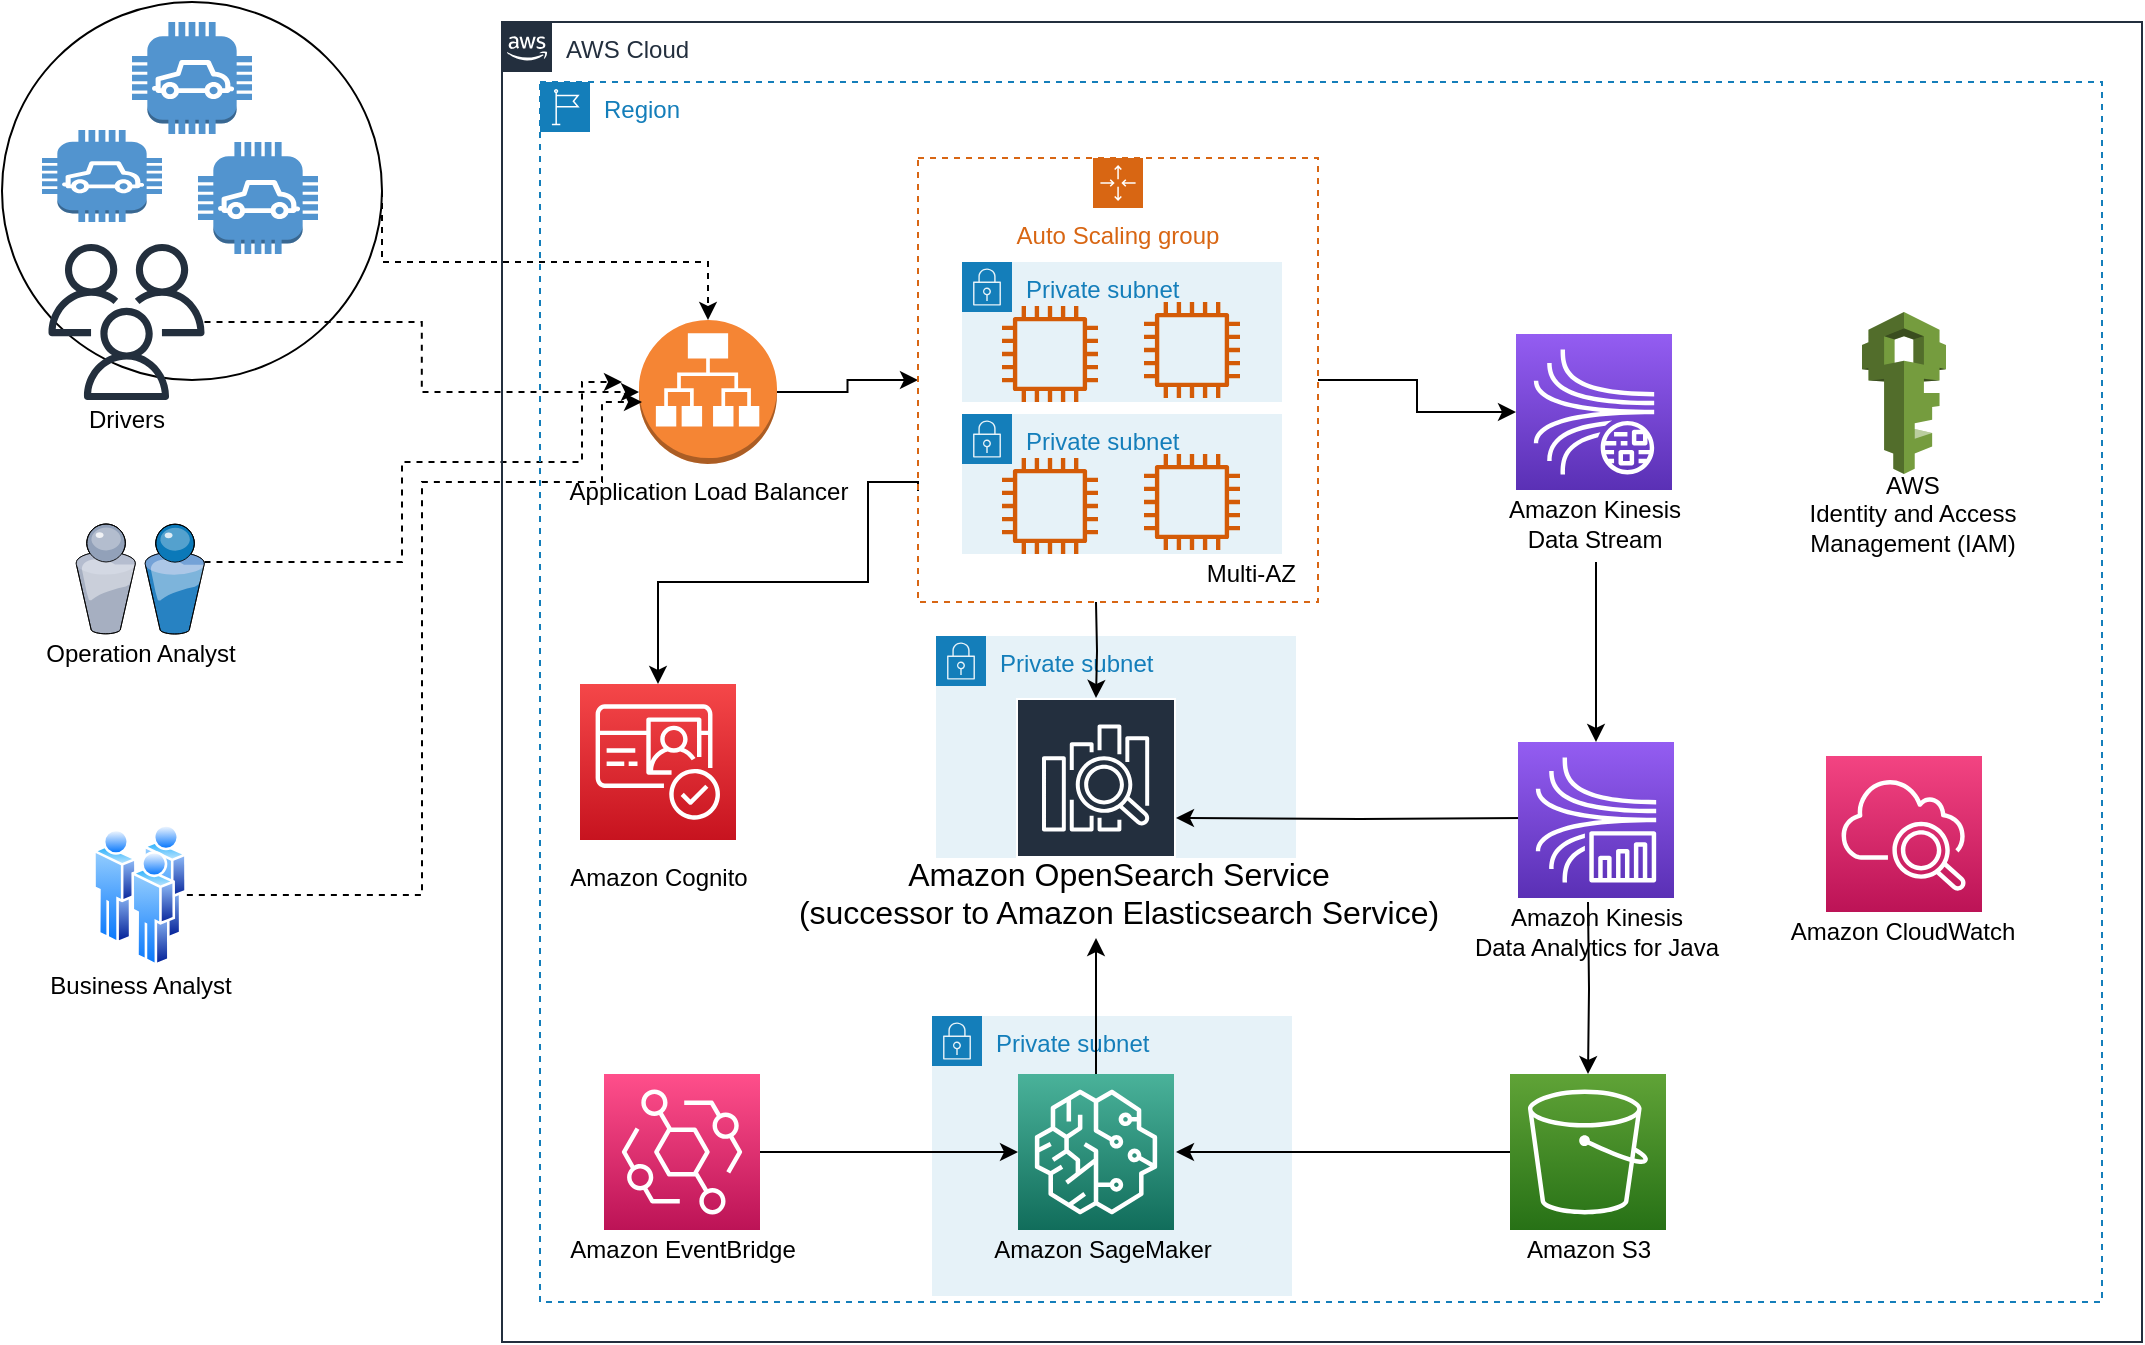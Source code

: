 <mxfile version="15.9.6" type="device"><diagram id="Qp_cH1HZq1RyCnZ13fwo" name="Page-1"><mxGraphModel dx="1135" dy="610" grid="1" gridSize="10" guides="1" tooltips="1" connect="1" arrows="1" fold="1" page="1" pageScale="1" pageWidth="827" pageHeight="1169" math="0" shadow="0"><root><mxCell id="0"/><mxCell id="1" parent="0"/><mxCell id="b0DeMyzF29aWKxRc-Y8Q-12" style="edgeStyle=orthogonalEdgeStyle;rounded=0;orthogonalLoop=1;jettySize=auto;html=1;dashed=1;entryX=0.5;entryY=0;entryDx=0;entryDy=0;entryPerimeter=0;exitX=1;exitY=0.5;exitDx=0;exitDy=0;" parent="1" source="b0DeMyzF29aWKxRc-Y8Q-35" target="b0DeMyzF29aWKxRc-Y8Q-17" edge="1"><mxGeometry relative="1" as="geometry"><mxPoint x="455" y="180" as="sourcePoint"/><mxPoint x="560" y="270" as="targetPoint"/><Array as="points"><mxPoint x="290" y="240"/><mxPoint x="453" y="240"/></Array></mxGeometry></mxCell><mxCell id="b0DeMyzF29aWKxRc-Y8Q-26" style="edgeStyle=orthogonalEdgeStyle;rounded=0;orthogonalLoop=1;jettySize=auto;html=1;exitX=1;exitY=0.5;exitDx=0;exitDy=0;exitPerimeter=0;" parent="1" source="b0DeMyzF29aWKxRc-Y8Q-17" target="t8f0AXNitQ1mcFZb5Vq5-17" edge="1"><mxGeometry relative="1" as="geometry"><mxPoint x="609" y="280" as="sourcePoint"/><mxPoint x="598" y="236" as="targetPoint"/><Array as="points"/></mxGeometry></mxCell><mxCell id="b0DeMyzF29aWKxRc-Y8Q-17" value="" style="outlineConnect=0;dashed=0;verticalLabelPosition=bottom;verticalAlign=top;align=center;html=1;shape=mxgraph.aws3.application_load_balancer;fillColor=#F58534;gradientColor=none;" parent="1" vertex="1"><mxGeometry x="418.5" y="269" width="69" height="72" as="geometry"/></mxCell><mxCell id="b0DeMyzF29aWKxRc-Y8Q-21" value="Application Load Balancer" style="text;html=1;resizable=0;autosize=1;align=center;verticalAlign=middle;points=[];fillColor=none;strokeColor=none;rounded=0;" parent="1" vertex="1"><mxGeometry x="378" y="345" width="150" height="20" as="geometry"/></mxCell><mxCell id="b0DeMyzF29aWKxRc-Y8Q-34" style="edgeStyle=orthogonalEdgeStyle;rounded=0;orthogonalLoop=1;jettySize=auto;html=1;entryX=0;entryY=0.5;entryDx=0;entryDy=0;entryPerimeter=0;exitX=1;exitY=0.5;exitDx=0;exitDy=0;" parent="1" target="b0DeMyzF29aWKxRc-Y8Q-71" edge="1" source="t8f0AXNitQ1mcFZb5Vq5-17"><mxGeometry relative="1" as="geometry"><mxPoint x="762" y="268" as="sourcePoint"/><mxPoint x="861" y="306" as="targetPoint"/></mxGeometry></mxCell><mxCell id="b0DeMyzF29aWKxRc-Y8Q-38" value="" style="sketch=0;points=[[0,0,0],[0.25,0,0],[0.5,0,0],[0.75,0,0],[1,0,0],[0,1,0],[0.25,1,0],[0.5,1,0],[0.75,1,0],[1,1,0],[0,0.25,0],[0,0.5,0],[0,0.75,0],[1,0.25,0],[1,0.5,0],[1,0.75,0]];outlineConnect=0;fontColor=#232F3E;gradientColor=#60A337;gradientDirection=north;fillColor=#277116;strokeColor=#ffffff;dashed=0;verticalLabelPosition=bottom;verticalAlign=top;align=center;html=1;fontSize=12;fontStyle=0;aspect=fixed;shape=mxgraph.aws4.resourceIcon;resIcon=mxgraph.aws4.s3;" parent="1" vertex="1"><mxGeometry x="854" y="646" width="78" height="78" as="geometry"/></mxCell><mxCell id="b0DeMyzF29aWKxRc-Y8Q-41" value="Amazon S3" style="text;html=1;resizable=0;autosize=1;align=center;verticalAlign=middle;points=[];fillColor=none;strokeColor=none;rounded=0;" parent="1" vertex="1"><mxGeometry x="853" y="724" width="80" height="20" as="geometry"/></mxCell><mxCell id="b0DeMyzF29aWKxRc-Y8Q-42" style="edgeStyle=orthogonalEdgeStyle;rounded=0;orthogonalLoop=1;jettySize=auto;html=1;" parent="1" target="b0DeMyzF29aWKxRc-Y8Q-38" edge="1"><mxGeometry relative="1" as="geometry"><mxPoint x="893" y="560" as="sourcePoint"/><mxPoint x="710" y="531" as="targetPoint"/></mxGeometry></mxCell><mxCell id="b0DeMyzF29aWKxRc-Y8Q-49" style="edgeStyle=orthogonalEdgeStyle;rounded=0;orthogonalLoop=1;jettySize=auto;html=1;exitX=0.51;exitY=1.133;exitDx=0;exitDy=0;exitPerimeter=0;entryX=0.5;entryY=0;entryDx=0;entryDy=0;entryPerimeter=0;" parent="1" source="b0DeMyzF29aWKxRc-Y8Q-70" target="b0DeMyzF29aWKxRc-Y8Q-67" edge="1"><mxGeometry relative="1" as="geometry"><mxPoint x="885" y="349.01" as="sourcePoint"/><mxPoint x="885" y="482" as="targetPoint"/></mxGeometry></mxCell><mxCell id="b0DeMyzF29aWKxRc-Y8Q-52" value="" style="aspect=fixed;perimeter=ellipsePerimeter;html=1;align=center;shadow=0;dashed=0;spacingTop=3;image;image=img/lib/active_directory/users.svg;" parent="1" vertex="1"><mxGeometry x="145.57" y="521" width="46.86" height="71" as="geometry"/></mxCell><mxCell id="b0DeMyzF29aWKxRc-Y8Q-54" value="" style="verticalLabelPosition=bottom;sketch=0;aspect=fixed;html=1;verticalAlign=top;strokeColor=none;align=center;outlineConnect=0;shape=mxgraph.citrix.users;" parent="1" vertex="1"><mxGeometry x="136.75" y="371" width="64.5" height="55" as="geometry"/></mxCell><mxCell id="b0DeMyzF29aWKxRc-Y8Q-57" value="Drivers" style="text;html=1;resizable=0;autosize=1;align=center;verticalAlign=middle;points=[];fillColor=none;strokeColor=none;rounded=0;" parent="1" vertex="1"><mxGeometry x="136.75" y="309" width="50" height="20" as="geometry"/></mxCell><mxCell id="b0DeMyzF29aWKxRc-Y8Q-62" value="Operation Analyst" style="text;html=1;resizable=0;autosize=1;align=center;verticalAlign=middle;points=[];fillColor=none;strokeColor=none;rounded=0;" parent="1" vertex="1"><mxGeometry x="114" y="426" width="110" height="20" as="geometry"/></mxCell><mxCell id="b0DeMyzF29aWKxRc-Y8Q-63" value="Business Analyst" style="text;html=1;resizable=0;autosize=1;align=center;verticalAlign=middle;points=[];fillColor=none;strokeColor=none;rounded=0;" parent="1" vertex="1"><mxGeometry x="114" y="592" width="110" height="20" as="geometry"/></mxCell><mxCell id="b0DeMyzF29aWKxRc-Y8Q-64" style="edgeStyle=orthogonalEdgeStyle;rounded=0;orthogonalLoop=1;jettySize=auto;html=1;dashed=1;" parent="1" source="b0DeMyzF29aWKxRc-Y8Q-54" edge="1"><mxGeometry relative="1" as="geometry"><mxPoint x="250" y="390" as="sourcePoint"/><mxPoint x="410" y="300" as="targetPoint"/><Array as="points"><mxPoint x="300" y="390"/><mxPoint x="300" y="340"/><mxPoint x="390" y="340"/><mxPoint x="390" y="300"/></Array></mxGeometry></mxCell><mxCell id="b0DeMyzF29aWKxRc-Y8Q-69" value="" style="group" parent="1" vertex="1" connectable="0"><mxGeometry x="846" y="276" width="100" height="110" as="geometry"/></mxCell><mxCell id="b0DeMyzF29aWKxRc-Y8Q-70" value="Amazon Kinesis&lt;br&gt;Data Stream" style="text;html=1;resizable=0;autosize=1;align=center;verticalAlign=middle;points=[];fillColor=none;strokeColor=none;rounded=0;" parent="b0DeMyzF29aWKxRc-Y8Q-69" vertex="1"><mxGeometry y="80" width="100" height="30" as="geometry"/></mxCell><mxCell id="b0DeMyzF29aWKxRc-Y8Q-71" value="" style="sketch=0;points=[[0,0,0],[0.25,0,0],[0.5,0,0],[0.75,0,0],[1,0,0],[0,1,0],[0.25,1,0],[0.5,1,0],[0.75,1,0],[1,1,0],[0,0.25,0],[0,0.5,0],[0,0.75,0],[1,0.25,0],[1,0.5,0],[1,0.75,0]];outlineConnect=0;fontColor=#232F3E;gradientColor=#945DF2;gradientDirection=north;fillColor=#5A30B5;strokeColor=#ffffff;dashed=0;verticalLabelPosition=bottom;verticalAlign=top;align=center;html=1;fontSize=12;fontStyle=0;aspect=fixed;shape=mxgraph.aws4.resourceIcon;resIcon=mxgraph.aws4.kinesis_data_streams;" parent="b0DeMyzF29aWKxRc-Y8Q-69" vertex="1"><mxGeometry x="11" width="78" height="78" as="geometry"/></mxCell><mxCell id="b0DeMyzF29aWKxRc-Y8Q-73" style="edgeStyle=orthogonalEdgeStyle;rounded=0;orthogonalLoop=1;jettySize=auto;html=1;dashed=1;exitX=1;exitY=0.5;exitDx=0;exitDy=0;" parent="1" source="b0DeMyzF29aWKxRc-Y8Q-52" edge="1"><mxGeometry relative="1" as="geometry"><mxPoint x="211.25" y="464.5" as="sourcePoint"/><mxPoint x="420" y="310" as="targetPoint"/><Array as="points"><mxPoint x="310" y="557"/><mxPoint x="310" y="350"/><mxPoint x="400" y="350"/><mxPoint x="400" y="310"/></Array></mxGeometry></mxCell><mxCell id="b0DeMyzF29aWKxRc-Y8Q-35" value="" style="ellipse;whiteSpace=wrap;html=1;" parent="1" vertex="1"><mxGeometry x="100" y="110" width="190" height="189" as="geometry"/></mxCell><mxCell id="b0DeMyzF29aWKxRc-Y8Q-3" value="" style="outlineConnect=0;dashed=0;verticalLabelPosition=bottom;verticalAlign=top;align=center;html=1;shape=mxgraph.aws3.car;fillColor=#5294CF;gradientColor=none;" parent="1" vertex="1"><mxGeometry x="165" y="120" width="60" height="56" as="geometry"/></mxCell><mxCell id="b0DeMyzF29aWKxRc-Y8Q-5" value="" style="outlineConnect=0;dashed=0;verticalLabelPosition=bottom;verticalAlign=top;align=center;html=1;shape=mxgraph.aws3.car;fillColor=#5294CF;gradientColor=none;" parent="1" vertex="1"><mxGeometry x="198" y="180" width="60" height="56" as="geometry"/></mxCell><mxCell id="b0DeMyzF29aWKxRc-Y8Q-6" value="" style="outlineConnect=0;dashed=0;verticalLabelPosition=bottom;verticalAlign=top;align=center;html=1;shape=mxgraph.aws3.car;fillColor=#5294CF;gradientColor=none;" parent="1" vertex="1"><mxGeometry x="120" y="174" width="60" height="46" as="geometry"/></mxCell><mxCell id="b0DeMyzF29aWKxRc-Y8Q-56" value="" style="sketch=0;outlineConnect=0;fontColor=#232F3E;gradientColor=none;fillColor=#232F3D;strokeColor=none;dashed=0;verticalLabelPosition=bottom;verticalAlign=top;align=center;html=1;fontSize=12;fontStyle=0;aspect=fixed;pointerEvents=1;shape=mxgraph.aws4.users;" parent="1" vertex="1"><mxGeometry x="123.25" y="231" width="78" height="78" as="geometry"/></mxCell><mxCell id="b0DeMyzF29aWKxRc-Y8Q-58" style="edgeStyle=orthogonalEdgeStyle;rounded=0;orthogonalLoop=1;jettySize=auto;html=1;dashed=1;entryX=0;entryY=0.5;entryDx=0;entryDy=0;entryPerimeter=0;" parent="1" source="b0DeMyzF29aWKxRc-Y8Q-56" target="b0DeMyzF29aWKxRc-Y8Q-17" edge="1"><mxGeometry relative="1" as="geometry"><mxPoint x="300" y="280" as="sourcePoint"/><mxPoint x="465" y="267" as="targetPoint"/><Array as="points"/></mxGeometry></mxCell><mxCell id="t8f0AXNitQ1mcFZb5Vq5-1" value="AWS Cloud" style="points=[[0,0],[0.25,0],[0.5,0],[0.75,0],[1,0],[1,0.25],[1,0.5],[1,0.75],[1,1],[0.75,1],[0.5,1],[0.25,1],[0,1],[0,0.75],[0,0.5],[0,0.25]];outlineConnect=0;gradientColor=none;html=1;whiteSpace=wrap;fontSize=12;fontStyle=0;container=0;pointerEvents=0;collapsible=0;recursiveResize=0;shape=mxgraph.aws4.group;grIcon=mxgraph.aws4.group_aws_cloud_alt;strokeColor=#232F3E;fillColor=none;verticalAlign=top;align=left;spacingLeft=30;fontColor=#232F3E;dashed=0;" parent="1" vertex="1"><mxGeometry x="350" y="120" width="820" height="660" as="geometry"/></mxCell><mxCell id="t8f0AXNitQ1mcFZb5Vq5-3" value="Private subnet" style="points=[[0,0],[0.25,0],[0.5,0],[0.75,0],[1,0],[1,0.25],[1,0.5],[1,0.75],[1,1],[0.75,1],[0.5,1],[0.25,1],[0,1],[0,0.75],[0,0.5],[0,0.25]];outlineConnect=0;gradientColor=none;html=1;whiteSpace=wrap;fontSize=12;fontStyle=0;container=1;pointerEvents=0;collapsible=0;recursiveResize=0;shape=mxgraph.aws4.group;grIcon=mxgraph.aws4.group_security_group;grStroke=0;strokeColor=#147EBA;fillColor=#E6F2F8;verticalAlign=top;align=left;spacingLeft=30;fontColor=#147EBA;dashed=0;" parent="1" vertex="1"><mxGeometry x="580" y="316" width="160" height="70" as="geometry"/></mxCell><mxCell id="b0DeMyzF29aWKxRc-Y8Q-24" value="" style="sketch=0;outlineConnect=0;fontColor=#232F3E;gradientColor=none;fillColor=#D45B07;strokeColor=none;dashed=0;verticalLabelPosition=bottom;verticalAlign=top;align=center;html=1;fontSize=12;fontStyle=0;aspect=fixed;pointerEvents=1;shape=mxgraph.aws4.instance2;" parent="t8f0AXNitQ1mcFZb5Vq5-3" vertex="1"><mxGeometry x="20" y="22" width="48" height="48" as="geometry"/></mxCell><mxCell id="b0DeMyzF29aWKxRc-Y8Q-43" value="" style="sketch=0;outlineConnect=0;fontColor=#232F3E;gradientColor=none;fillColor=#D45B07;strokeColor=none;dashed=0;verticalLabelPosition=bottom;verticalAlign=top;align=center;html=1;fontSize=12;fontStyle=0;aspect=fixed;pointerEvents=1;shape=mxgraph.aws4.instance2;" parent="t8f0AXNitQ1mcFZb5Vq5-3" vertex="1"><mxGeometry x="91" y="20" width="48" height="48" as="geometry"/></mxCell><mxCell id="t8f0AXNitQ1mcFZb5Vq5-8" value="Private subnet" style="points=[[0,0],[0.25,0],[0.5,0],[0.75,0],[1,0],[1,0.25],[1,0.5],[1,0.75],[1,1],[0.75,1],[0.5,1],[0.25,1],[0,1],[0,0.75],[0,0.5],[0,0.25]];outlineConnect=0;gradientColor=none;html=1;whiteSpace=wrap;fontSize=12;fontStyle=0;container=1;pointerEvents=0;collapsible=0;recursiveResize=0;shape=mxgraph.aws4.group;grIcon=mxgraph.aws4.group_security_group;grStroke=0;strokeColor=#147EBA;fillColor=#E6F2F8;verticalAlign=top;align=left;spacingLeft=30;fontColor=#147EBA;dashed=0;" parent="1" vertex="1"><mxGeometry x="580" y="240" width="160" height="70" as="geometry"/></mxCell><mxCell id="t8f0AXNitQ1mcFZb5Vq5-9" value="" style="sketch=0;outlineConnect=0;fontColor=#232F3E;gradientColor=none;fillColor=#D45B07;strokeColor=none;dashed=0;verticalLabelPosition=bottom;verticalAlign=top;align=center;html=1;fontSize=12;fontStyle=0;aspect=fixed;pointerEvents=1;shape=mxgraph.aws4.instance2;" parent="t8f0AXNitQ1mcFZb5Vq5-8" vertex="1"><mxGeometry x="20" y="22" width="48" height="48" as="geometry"/></mxCell><mxCell id="t8f0AXNitQ1mcFZb5Vq5-10" value="" style="sketch=0;outlineConnect=0;fontColor=#232F3E;gradientColor=none;fillColor=#D45B07;strokeColor=none;dashed=0;verticalLabelPosition=bottom;verticalAlign=top;align=center;html=1;fontSize=12;fontStyle=0;aspect=fixed;pointerEvents=1;shape=mxgraph.aws4.instance2;" parent="t8f0AXNitQ1mcFZb5Vq5-8" vertex="1"><mxGeometry x="91" y="20" width="48" height="48" as="geometry"/></mxCell><mxCell id="t8f0AXNitQ1mcFZb5Vq5-11" value="Private subnet" style="points=[[0,0],[0.25,0],[0.5,0],[0.75,0],[1,0],[1,0.25],[1,0.5],[1,0.75],[1,1],[0.75,1],[0.5,1],[0.25,1],[0,1],[0,0.75],[0,0.5],[0,0.25]];outlineConnect=0;gradientColor=none;html=1;whiteSpace=wrap;fontSize=12;fontStyle=0;container=1;pointerEvents=0;collapsible=0;recursiveResize=0;shape=mxgraph.aws4.group;grIcon=mxgraph.aws4.group_security_group;grStroke=0;strokeColor=#147EBA;fillColor=#E6F2F8;verticalAlign=top;align=left;spacingLeft=30;fontColor=#147EBA;dashed=0;" parent="1" vertex="1"><mxGeometry x="567" y="427" width="180" height="160" as="geometry"/></mxCell><mxCell id="t8f0AXNitQ1mcFZb5Vq5-14" value="Private subnet" style="points=[[0,0],[0.25,0],[0.5,0],[0.75,0],[1,0],[1,0.25],[1,0.5],[1,0.75],[1,1],[0.75,1],[0.5,1],[0.25,1],[0,1],[0,0.75],[0,0.5],[0,0.25]];outlineConnect=0;gradientColor=none;html=1;whiteSpace=wrap;fontSize=12;fontStyle=0;container=1;pointerEvents=0;collapsible=0;recursiveResize=0;shape=mxgraph.aws4.group;grIcon=mxgraph.aws4.group_security_group;grStroke=0;strokeColor=#147EBA;fillColor=#E6F2F8;verticalAlign=top;align=left;spacingLeft=30;fontColor=#147EBA;dashed=0;" parent="1" vertex="1"><mxGeometry x="565" y="617" width="180" height="140" as="geometry"/></mxCell><mxCell id="t8f0AXNitQ1mcFZb5Vq5-16" value="Region" style="points=[[0,0],[0.25,0],[0.5,0],[0.75,0],[1,0],[1,0.25],[1,0.5],[1,0.75],[1,1],[0.75,1],[0.5,1],[0.25,1],[0,1],[0,0.75],[0,0.5],[0,0.25]];outlineConnect=0;gradientColor=none;html=1;whiteSpace=wrap;fontSize=12;fontStyle=0;container=0;pointerEvents=0;collapsible=0;recursiveResize=0;shape=mxgraph.aws4.group;grIcon=mxgraph.aws4.group_region;strokeColor=#147EBA;fillColor=none;verticalAlign=top;align=left;spacingLeft=30;fontColor=#147EBA;dashed=1;direction=east;" parent="1" vertex="1"><mxGeometry x="369" y="150" width="781" height="610" as="geometry"/></mxCell><mxCell id="b0DeMyzF29aWKxRc-Y8Q-74" style="edgeStyle=orthogonalEdgeStyle;rounded=0;orthogonalLoop=1;jettySize=auto;html=1;entryX=0.5;entryY=0;entryDx=0;entryDy=0;entryPerimeter=0;exitX=0;exitY=0.75;exitDx=0;exitDy=0;" parent="1" source="t8f0AXNitQ1mcFZb5Vq5-17" target="b0DeMyzF29aWKxRc-Y8Q-59" edge="1"><mxGeometry relative="1" as="geometry"><mxPoint x="550" y="300" as="sourcePoint"/><mxPoint x="640" y="471" as="targetPoint"/><Array as="points"><mxPoint x="558" y="350"/><mxPoint x="533" y="350"/><mxPoint x="533" y="400"/><mxPoint x="428" y="400"/></Array></mxGeometry></mxCell><mxCell id="b0DeMyzF29aWKxRc-Y8Q-75" value="Amazon Cognito" style="text;html=1;resizable=0;autosize=1;align=center;verticalAlign=middle;points=[];fillColor=none;strokeColor=none;rounded=0;" parent="1" vertex="1"><mxGeometry x="378" y="538" width="100" height="20" as="geometry"/></mxCell><mxCell id="b0DeMyzF29aWKxRc-Y8Q-59" value="" style="sketch=0;points=[[0,0,0],[0.25,0,0],[0.5,0,0],[0.75,0,0],[1,0,0],[0,1,0],[0.25,1,0],[0.5,1,0],[0.75,1,0],[1,1,0],[0,0.25,0],[0,0.5,0],[0,0.75,0],[1,0.25,0],[1,0.5,0],[1,0.75,0]];outlineConnect=0;fontColor=#232F3E;gradientColor=#F54749;gradientDirection=north;fillColor=#C7131F;strokeColor=#ffffff;dashed=0;verticalLabelPosition=bottom;verticalAlign=top;align=center;html=1;fontSize=12;fontStyle=0;aspect=fixed;shape=mxgraph.aws4.resourceIcon;resIcon=mxgraph.aws4.cognito;" parent="1" vertex="1"><mxGeometry x="389" y="451" width="78" height="78" as="geometry"/></mxCell><mxCell id="t8f0AXNitQ1mcFZb5Vq5-17" value="Auto Scaling group" style="points=[[0,0],[0.25,0],[0.5,0],[0.75,0],[1,0],[1,0.25],[1,0.5],[1,0.75],[1,1],[0.75,1],[0.5,1],[0.25,1],[0,1],[0,0.75],[0,0.5],[0,0.25]];outlineConnect=0;gradientColor=none;html=1;whiteSpace=wrap;fontSize=12;fontStyle=0;container=1;pointerEvents=0;collapsible=0;recursiveResize=0;shape=mxgraph.aws4.groupCenter;grIcon=mxgraph.aws4.group_auto_scaling_group;grStroke=1;strokeColor=#D86613;fillColor=none;verticalAlign=top;align=center;fontColor=#D86613;dashed=1;spacingTop=25;" parent="1" vertex="1"><mxGeometry x="558" y="188" width="200" height="222" as="geometry"/></mxCell><mxCell id="b0DeMyzF29aWKxRc-Y8Q-72" value="Multi-AZ" style="text;html=1;resizable=0;autosize=1;align=right;verticalAlign=middle;points=[];fillColor=none;strokeColor=none;rounded=0;" parent="t8f0AXNitQ1mcFZb5Vq5-17" vertex="1"><mxGeometry x="130" y="197.5" width="60" height="20" as="geometry"/></mxCell><mxCell id="b0DeMyzF29aWKxRc-Y8Q-39" value="Amazon Elasticsearch Service" style="sketch=0;outlineConnect=0;fontColor=#232F3E;gradientColor=none;strokeColor=#ffffff;fillColor=#232F3E;dashed=0;verticalLabelPosition=middle;verticalAlign=bottom;align=center;html=1;whiteSpace=wrap;fontSize=10;fontStyle=1;spacing=3;shape=mxgraph.aws4.productIcon;prIcon=mxgraph.aws4.elasticsearch_service;" parent="1" vertex="1"><mxGeometry x="607" y="458" width="80" height="120" as="geometry"/></mxCell><mxCell id="b0DeMyzF29aWKxRc-Y8Q-79" value="&lt;p style=&quot;margin-top: 0pt ; margin-bottom: 0pt ; direction: ltr ; unicode-bidi: embed ; vertical-align: baseline&quot;&gt;&lt;font face=&quot;arial&quot;&gt;&lt;span style=&quot;font-size: 16px&quot;&gt;Amazon OpenSearch Service&lt;/span&gt;&lt;/font&gt;&lt;/p&gt;&lt;p style=&quot;margin-top: 0pt ; margin-bottom: 0pt ; direction: ltr ; unicode-bidi: embed ; vertical-align: baseline&quot;&gt;&lt;font face=&quot;arial&quot;&gt;&lt;span style=&quot;font-size: 16px&quot;&gt;(successor to Amazon Elasticsearch Service)&lt;/span&gt;&lt;/font&gt;&lt;/p&gt;&lt;div&gt;&lt;br&gt;&lt;/div&gt;" style="text;html=1;resizable=0;autosize=1;align=center;verticalAlign=middle;points=[];fillColor=default;strokeColor=none;rounded=0;" parent="1" vertex="1"><mxGeometry x="488" y="538" width="340" height="50" as="geometry"/></mxCell><mxCell id="b0DeMyzF29aWKxRc-Y8Q-50" style="edgeStyle=orthogonalEdgeStyle;rounded=0;orthogonalLoop=1;jettySize=auto;html=1;exitX=0.5;exitY=0;exitDx=0;exitDy=0;exitPerimeter=0;" parent="1" source="b0DeMyzF29aWKxRc-Y8Q-76" target="b0DeMyzF29aWKxRc-Y8Q-39" edge="1"><mxGeometry relative="1" as="geometry"><mxPoint x="647" y="630" as="sourcePoint"/><mxPoint x="657" y="587" as="targetPoint"/></mxGeometry></mxCell><mxCell id="b0DeMyzF29aWKxRc-Y8Q-76" value="" style="sketch=0;points=[[0,0,0],[0.25,0,0],[0.5,0,0],[0.75,0,0],[1,0,0],[0,1,0],[0.25,1,0],[0.5,1,0],[0.75,1,0],[1,1,0],[0,0.25,0],[0,0.5,0],[0,0.75,0],[1,0.25,0],[1,0.5,0],[1,0.75,0]];outlineConnect=0;fontColor=#232F3E;gradientColor=#4AB29A;gradientDirection=north;fillColor=#116D5B;strokeColor=#ffffff;dashed=0;verticalLabelPosition=bottom;verticalAlign=top;align=center;html=1;fontSize=12;fontStyle=0;aspect=fixed;shape=mxgraph.aws4.resourceIcon;resIcon=mxgraph.aws4.sagemaker;" parent="1" vertex="1"><mxGeometry x="608" y="646" width="78" height="78" as="geometry"/></mxCell><mxCell id="b0DeMyzF29aWKxRc-Y8Q-77" value="Amazon SageMaker" style="text;html=1;resizable=0;autosize=1;align=center;verticalAlign=middle;points=[];fillColor=none;strokeColor=none;rounded=0;" parent="1" vertex="1"><mxGeometry x="590" y="724" width="120" height="20" as="geometry"/></mxCell><mxCell id="b0DeMyzF29aWKxRc-Y8Q-46" style="edgeStyle=orthogonalEdgeStyle;rounded=0;orthogonalLoop=1;jettySize=auto;html=1;" parent="1" target="b0DeMyzF29aWKxRc-Y8Q-39" edge="1"><mxGeometry relative="1" as="geometry"><mxPoint x="647" y="410" as="sourcePoint"/><mxPoint x="727" y="528" as="targetPoint"/></mxGeometry></mxCell><mxCell id="b0DeMyzF29aWKxRc-Y8Q-40" style="edgeStyle=orthogonalEdgeStyle;rounded=0;orthogonalLoop=1;jettySize=auto;html=1;exitX=0;exitY=0.5;exitDx=0;exitDy=0;exitPerimeter=0;" parent="1" target="b0DeMyzF29aWKxRc-Y8Q-39" edge="1"><mxGeometry relative="1" as="geometry"><mxPoint x="871" y="518" as="sourcePoint"/></mxGeometry></mxCell><mxCell id="b0DeMyzF29aWKxRc-Y8Q-48" style="edgeStyle=orthogonalEdgeStyle;rounded=0;orthogonalLoop=1;jettySize=auto;html=1;exitX=0;exitY=0.5;exitDx=0;exitDy=0;exitPerimeter=0;" parent="1" source="b0DeMyzF29aWKxRc-Y8Q-38" edge="1"><mxGeometry relative="1" as="geometry"><mxPoint x="850" y="685" as="sourcePoint"/><mxPoint x="687" y="685" as="targetPoint"/></mxGeometry></mxCell><mxCell id="b0DeMyzF29aWKxRc-Y8Q-66" value="" style="group" parent="1" vertex="1" connectable="0"><mxGeometry x="827" y="480" width="140" height="110" as="geometry"/></mxCell><mxCell id="b0DeMyzF29aWKxRc-Y8Q-67" value="" style="sketch=0;points=[[0,0,0],[0.25,0,0],[0.5,0,0],[0.75,0,0],[1,0,0],[0,1,0],[0.25,1,0],[0.5,1,0],[0.75,1,0],[1,1,0],[0,0.25,0],[0,0.5,0],[0,0.75,0],[1,0.25,0],[1,0.5,0],[1,0.75,0]];outlineConnect=0;fontColor=#232F3E;gradientColor=#945DF2;gradientDirection=north;fillColor=#5A30B5;strokeColor=#ffffff;dashed=0;verticalLabelPosition=bottom;verticalAlign=top;align=center;html=1;fontSize=12;fontStyle=0;aspect=fixed;shape=mxgraph.aws4.resourceIcon;resIcon=mxgraph.aws4.kinesis_data_analytics;" parent="b0DeMyzF29aWKxRc-Y8Q-66" vertex="1"><mxGeometry x="31" width="78" height="78" as="geometry"/></mxCell><mxCell id="b0DeMyzF29aWKxRc-Y8Q-68" value="Amazon Kinesis&lt;br&gt;Data Analytics for Java" style="text;html=1;resizable=0;autosize=1;align=center;verticalAlign=middle;points=[];fillColor=none;strokeColor=none;rounded=0;" parent="b0DeMyzF29aWKxRc-Y8Q-66" vertex="1"><mxGeometry y="80" width="140" height="30" as="geometry"/></mxCell><mxCell id="t8f0AXNitQ1mcFZb5Vq5-29" style="edgeStyle=orthogonalEdgeStyle;rounded=0;orthogonalLoop=1;jettySize=auto;html=1;exitX=1;exitY=0.5;exitDx=0;exitDy=0;exitPerimeter=0;entryX=0;entryY=0.5;entryDx=0;entryDy=0;entryPerimeter=0;" parent="1" source="t8f0AXNitQ1mcFZb5Vq5-23" target="b0DeMyzF29aWKxRc-Y8Q-76" edge="1"><mxGeometry relative="1" as="geometry"/></mxCell><mxCell id="t8f0AXNitQ1mcFZb5Vq5-23" value="" style="sketch=0;points=[[0,0,0],[0.25,0,0],[0.5,0,0],[0.75,0,0],[1,0,0],[0,1,0],[0.25,1,0],[0.5,1,0],[0.75,1,0],[1,1,0],[0,0.25,0],[0,0.5,0],[0,0.75,0],[1,0.25,0],[1,0.5,0],[1,0.75,0]];outlineConnect=0;fontColor=#232F3E;gradientColor=#FF4F8B;gradientDirection=north;fillColor=#BC1356;strokeColor=#ffffff;dashed=0;verticalLabelPosition=bottom;verticalAlign=top;align=center;html=1;fontSize=12;fontStyle=0;aspect=fixed;shape=mxgraph.aws4.resourceIcon;resIcon=mxgraph.aws4.eventbridge;" parent="1" vertex="1"><mxGeometry x="401" y="646" width="78" height="78" as="geometry"/></mxCell><mxCell id="t8f0AXNitQ1mcFZb5Vq5-25" value="" style="group" parent="1" vertex="1" connectable="0"><mxGeometry x="1007.5" y="473" width="107.5" height="112" as="geometry"/></mxCell><mxCell id="t8f0AXNitQ1mcFZb5Vq5-22" value="Amazon CloudWatch" style="text;html=1;resizable=0;autosize=1;align=center;verticalAlign=middle;points=[];fillColor=none;strokeColor=none;rounded=0;" parent="t8f0AXNitQ1mcFZb5Vq5-25" vertex="1"><mxGeometry x="-22.5" y="92" width="130" height="20" as="geometry"/></mxCell><mxCell id="t8f0AXNitQ1mcFZb5Vq5-27" value="" style="sketch=0;points=[[0,0,0],[0.25,0,0],[0.5,0,0],[0.75,0,0],[1,0,0],[0,1,0],[0.25,1,0],[0.5,1,0],[0.75,1,0],[1,1,0],[0,0.25,0],[0,0.5,0],[0,0.75,0],[1,0.25,0],[1,0.5,0],[1,0.75,0]];points=[[0,0,0],[0.25,0,0],[0.5,0,0],[0.75,0,0],[1,0,0],[0,1,0],[0.25,1,0],[0.5,1,0],[0.75,1,0],[1,1,0],[0,0.25,0],[0,0.5,0],[0,0.75,0],[1,0.25,0],[1,0.5,0],[1,0.75,0]];outlineConnect=0;fontColor=#232F3E;gradientColor=#F34482;gradientDirection=north;fillColor=#BC1356;strokeColor=#ffffff;dashed=0;verticalLabelPosition=bottom;verticalAlign=top;align=center;html=1;fontSize=12;fontStyle=0;aspect=fixed;shape=mxgraph.aws4.resourceIcon;resIcon=mxgraph.aws4.cloudwatch_2;" parent="t8f0AXNitQ1mcFZb5Vq5-25" vertex="1"><mxGeometry x="4.5" y="14" width="78" height="78" as="geometry"/></mxCell><mxCell id="t8f0AXNitQ1mcFZb5Vq5-26" value="Amazon EventBridge" style="text;html=1;resizable=0;autosize=1;align=center;verticalAlign=middle;points=[];fillColor=none;strokeColor=none;rounded=0;" parent="1" vertex="1"><mxGeometry x="375" y="724" width="130" height="20" as="geometry"/></mxCell><mxCell id="t8f0AXNitQ1mcFZb5Vq5-19" value="" style="outlineConnect=0;dashed=0;verticalLabelPosition=bottom;verticalAlign=top;align=center;html=1;shape=mxgraph.aws3.iam;fillColor=#759C3E;gradientColor=none;" parent="1" vertex="1"><mxGeometry x="1030" y="265" width="42" height="81" as="geometry"/></mxCell><mxCell id="t8f0AXNitQ1mcFZb5Vq5-28" value="&lt;div&gt;AWS&lt;/div&gt;&lt;div&gt;Identity and Access&lt;/div&gt;&lt;div&gt;Management (IAM)&lt;/div&gt;" style="text;html=1;resizable=0;autosize=1;align=center;verticalAlign=middle;points=[];fillColor=none;strokeColor=none;rounded=0;" parent="1" vertex="1"><mxGeometry x="995" y="341" width="120" height="50" as="geometry"/></mxCell></root></mxGraphModel></diagram></mxfile>